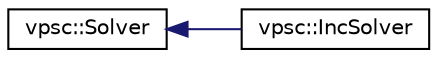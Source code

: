 digraph "Graphical Class Hierarchy"
{
  edge [fontname="Helvetica",fontsize="10",labelfontname="Helvetica",labelfontsize="10"];
  node [fontname="Helvetica",fontsize="10",shape=record];
  rankdir="LR";
  Node0 [label="vpsc::Solver",height=0.2,width=0.4,color="black", fillcolor="white", style="filled",URL="$classvpsc_1_1Solver.html",tooltip="Static solver for Variable Placement with Separation Constraints problem instance. "];
  Node0 -> Node1 [dir="back",color="midnightblue",fontsize="10",style="solid",fontname="Helvetica"];
  Node1 [label="vpsc::IncSolver",height=0.2,width=0.4,color="black", fillcolor="white", style="filled",URL="$classvpsc_1_1IncSolver.html",tooltip="Incremental solver for Variable Placement with Separation Constraints problem instance. "];
}

